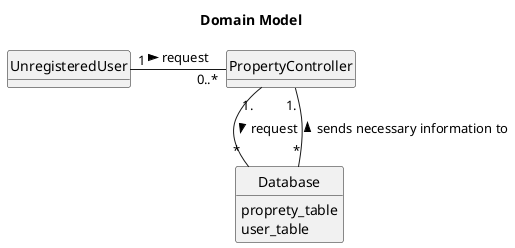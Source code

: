 @startuml
skinparam monochrome true
skinparam packageStyle rectangle
skinparam shadowing false

skinparam classAttributeIconSize 0

hide circle
hide methods

title Domain Model

class Database {
    proprety_table
    user_table
}

class UnregisteredUser {
}

UnregisteredUser "1" - "0..*" PropertyController : request >
PropertyController "1." -- "*" Database : request >
PropertyController "1." -- "*" Database : sends necessary information to <


@enduml